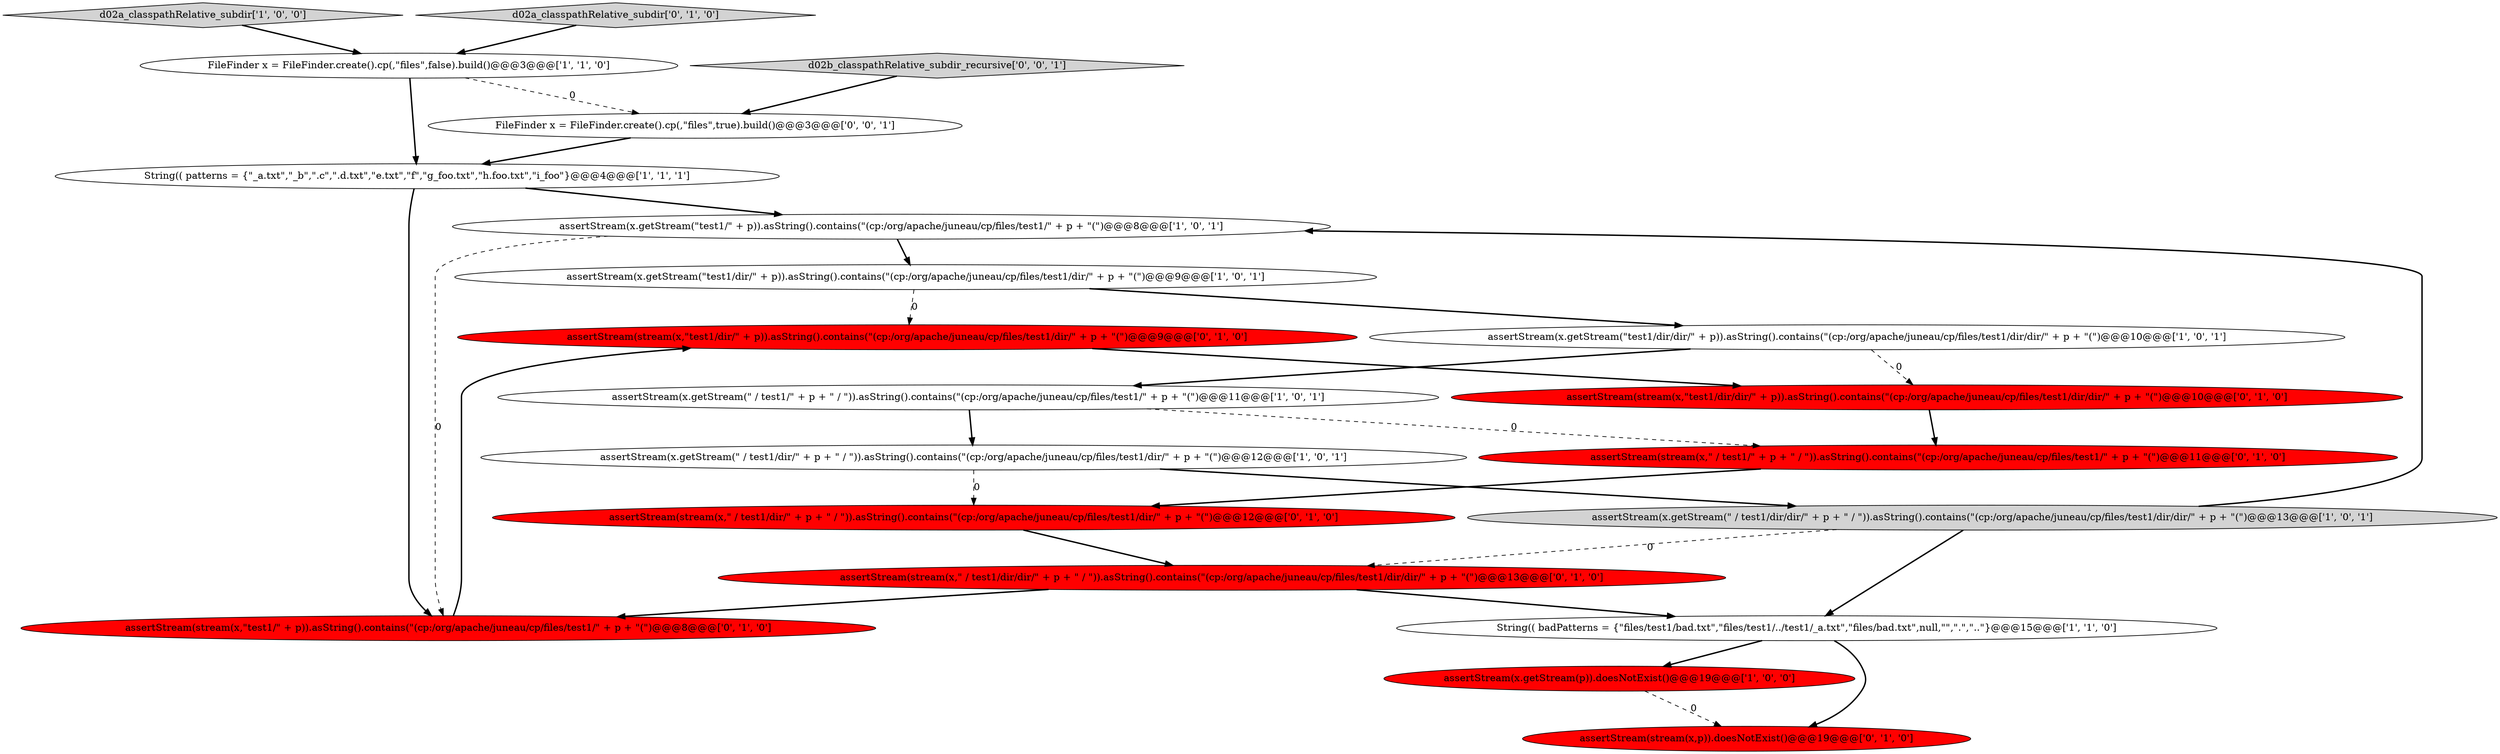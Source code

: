 digraph {
0 [style = filled, label = "String(( patterns = {\"_a.txt\",\"_b\",\".c\",\".d.txt\",\"e.txt\",\"f\",\"g_foo.txt\",\"h.foo.txt\",\"i_foo\"}@@@4@@@['1', '1', '1']", fillcolor = white, shape = ellipse image = "AAA0AAABBB1BBB"];
4 [style = filled, label = "FileFinder x = FileFinder.create().cp(,\"files\",false).build()@@@3@@@['1', '1', '0']", fillcolor = white, shape = ellipse image = "AAA0AAABBB1BBB"];
18 [style = filled, label = "assertStream(stream(x,\" / test1/dir/\" + p + \" / \")).asString().contains(\"(cp:/org/apache/juneau/cp/files/test1/dir/\" + p + \"(\")@@@12@@@['0', '1', '0']", fillcolor = red, shape = ellipse image = "AAA1AAABBB2BBB"];
3 [style = filled, label = "assertStream(x.getStream(p)).doesNotExist()@@@19@@@['1', '0', '0']", fillcolor = red, shape = ellipse image = "AAA1AAABBB1BBB"];
13 [style = filled, label = "assertStream(stream(x,\"test1/dir/dir/\" + p)).asString().contains(\"(cp:/org/apache/juneau/cp/files/test1/dir/dir/\" + p + \"(\")@@@10@@@['0', '1', '0']", fillcolor = red, shape = ellipse image = "AAA1AAABBB2BBB"];
14 [style = filled, label = "assertStream(stream(x,\" / test1/\" + p + \" / \")).asString().contains(\"(cp:/org/apache/juneau/cp/files/test1/\" + p + \"(\")@@@11@@@['0', '1', '0']", fillcolor = red, shape = ellipse image = "AAA1AAABBB2BBB"];
7 [style = filled, label = "assertStream(x.getStream(\"test1/dir/\" + p)).asString().contains(\"(cp:/org/apache/juneau/cp/files/test1/dir/\" + p + \"(\")@@@9@@@['1', '0', '1']", fillcolor = white, shape = ellipse image = "AAA0AAABBB1BBB"];
16 [style = filled, label = "assertStream(stream(x,\"test1/dir/\" + p)).asString().contains(\"(cp:/org/apache/juneau/cp/files/test1/dir/\" + p + \"(\")@@@9@@@['0', '1', '0']", fillcolor = red, shape = ellipse image = "AAA1AAABBB2BBB"];
8 [style = filled, label = "assertStream(x.getStream(\"test1/\" + p)).asString().contains(\"(cp:/org/apache/juneau/cp/files/test1/\" + p + \"(\")@@@8@@@['1', '0', '1']", fillcolor = white, shape = ellipse image = "AAA0AAABBB1BBB"];
1 [style = filled, label = "assertStream(x.getStream(\" / test1/dir/\" + p + \" / \")).asString().contains(\"(cp:/org/apache/juneau/cp/files/test1/dir/\" + p + \"(\")@@@12@@@['1', '0', '1']", fillcolor = white, shape = ellipse image = "AAA0AAABBB1BBB"];
19 [style = filled, label = "d02b_classpathRelative_subdir_recursive['0', '0', '1']", fillcolor = lightgray, shape = diamond image = "AAA0AAABBB3BBB"];
17 [style = filled, label = "assertStream(stream(x,\" / test1/dir/dir/\" + p + \" / \")).asString().contains(\"(cp:/org/apache/juneau/cp/files/test1/dir/dir/\" + p + \"(\")@@@13@@@['0', '1', '0']", fillcolor = red, shape = ellipse image = "AAA1AAABBB2BBB"];
12 [style = filled, label = "assertStream(stream(x,\"test1/\" + p)).asString().contains(\"(cp:/org/apache/juneau/cp/files/test1/\" + p + \"(\")@@@8@@@['0', '1', '0']", fillcolor = red, shape = ellipse image = "AAA1AAABBB2BBB"];
5 [style = filled, label = "assertStream(x.getStream(\" / test1/\" + p + \" / \")).asString().contains(\"(cp:/org/apache/juneau/cp/files/test1/\" + p + \"(\")@@@11@@@['1', '0', '1']", fillcolor = white, shape = ellipse image = "AAA0AAABBB1BBB"];
20 [style = filled, label = "FileFinder x = FileFinder.create().cp(,\"files\",true).build()@@@3@@@['0', '0', '1']", fillcolor = white, shape = ellipse image = "AAA0AAABBB3BBB"];
11 [style = filled, label = "assertStream(stream(x,p)).doesNotExist()@@@19@@@['0', '1', '0']", fillcolor = red, shape = ellipse image = "AAA1AAABBB2BBB"];
6 [style = filled, label = "String(( badPatterns = {\"files/test1/bad.txt\",\"files/test1/../test1/_a.txt\",\"files/bad.txt\",null,\"\",\".\",\"..\"}@@@15@@@['1', '1', '0']", fillcolor = white, shape = ellipse image = "AAA0AAABBB1BBB"];
2 [style = filled, label = "assertStream(x.getStream(\"test1/dir/dir/\" + p)).asString().contains(\"(cp:/org/apache/juneau/cp/files/test1/dir/dir/\" + p + \"(\")@@@10@@@['1', '0', '1']", fillcolor = white, shape = ellipse image = "AAA0AAABBB1BBB"];
10 [style = filled, label = "assertStream(x.getStream(\" / test1/dir/dir/\" + p + \" / \")).asString().contains(\"(cp:/org/apache/juneau/cp/files/test1/dir/dir/\" + p + \"(\")@@@13@@@['1', '0', '1']", fillcolor = lightgray, shape = ellipse image = "AAA0AAABBB1BBB"];
9 [style = filled, label = "d02a_classpathRelative_subdir['1', '0', '0']", fillcolor = lightgray, shape = diamond image = "AAA0AAABBB1BBB"];
15 [style = filled, label = "d02a_classpathRelative_subdir['0', '1', '0']", fillcolor = lightgray, shape = diamond image = "AAA0AAABBB2BBB"];
6->3 [style = bold, label=""];
16->13 [style = bold, label=""];
5->14 [style = dashed, label="0"];
17->6 [style = bold, label=""];
7->16 [style = dashed, label="0"];
19->20 [style = bold, label=""];
0->12 [style = bold, label=""];
9->4 [style = bold, label=""];
20->0 [style = bold, label=""];
18->17 [style = bold, label=""];
8->12 [style = dashed, label="0"];
1->18 [style = dashed, label="0"];
12->16 [style = bold, label=""];
10->6 [style = bold, label=""];
8->7 [style = bold, label=""];
4->0 [style = bold, label=""];
5->1 [style = bold, label=""];
17->12 [style = bold, label=""];
10->8 [style = bold, label=""];
4->20 [style = dashed, label="0"];
7->2 [style = bold, label=""];
2->13 [style = dashed, label="0"];
6->11 [style = bold, label=""];
15->4 [style = bold, label=""];
0->8 [style = bold, label=""];
10->17 [style = dashed, label="0"];
14->18 [style = bold, label=""];
1->10 [style = bold, label=""];
13->14 [style = bold, label=""];
3->11 [style = dashed, label="0"];
2->5 [style = bold, label=""];
}
